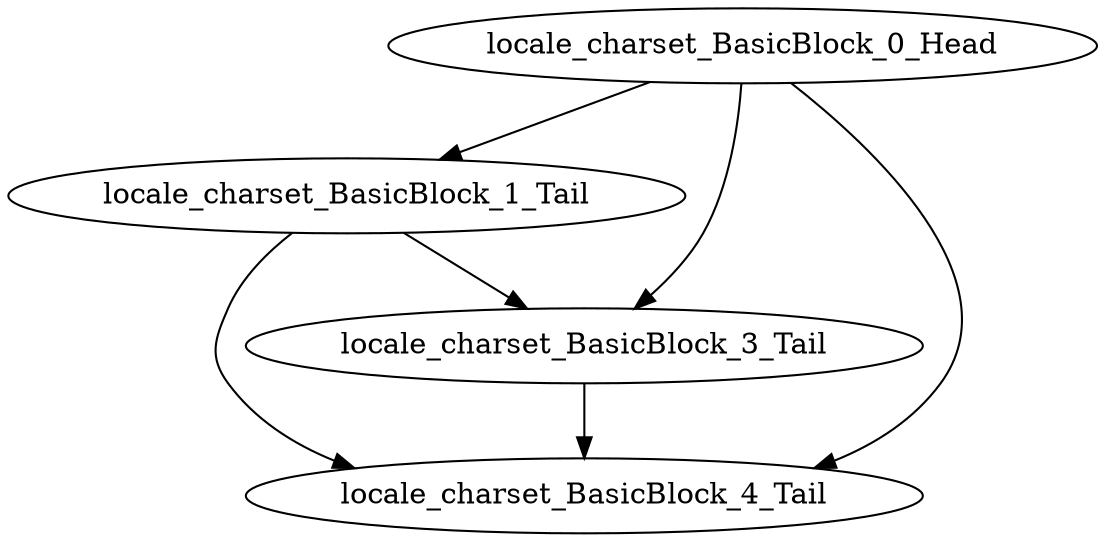 digraph G {
    "locale_charset_BasicBlock_1_Tail" -> "locale_charset_BasicBlock_4_Tail"
    "locale_charset_BasicBlock_1_Tail" -> "locale_charset_BasicBlock_3_Tail"
    "locale_charset_BasicBlock_3_Tail" -> "locale_charset_BasicBlock_4_Tail"
    "locale_charset_BasicBlock_0_Head" -> "locale_charset_BasicBlock_1_Tail"
    "locale_charset_BasicBlock_0_Head" -> "locale_charset_BasicBlock_4_Tail"
    "locale_charset_BasicBlock_0_Head" -> "locale_charset_BasicBlock_3_Tail"
}
